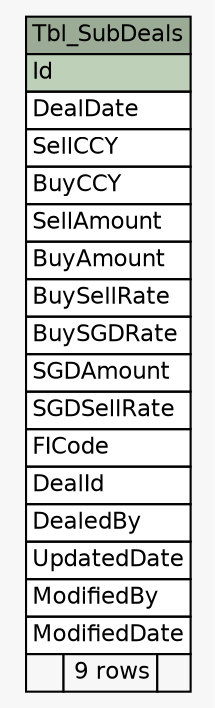 // dot 2.38.0 on Windows 10 10.0
// SchemaSpy rev 590
digraph "Tbl_SubDeals" {
  graph [
    rankdir="RL"
    bgcolor="#f7f7f7"
    nodesep="0.18"
    ranksep="0.46"
    fontname="Helvetica"
    fontsize="11"
  ];
  node [
    fontname="Helvetica"
    fontsize="11"
    shape="plaintext"
  ];
  edge [
    arrowsize="0.8"
  ];
  "Tbl_SubDeals" [
    label=<
    <TABLE BORDER="0" CELLBORDER="1" CELLSPACING="0" BGCOLOR="#ffffff">
      <TR><TD COLSPAN="3" BGCOLOR="#9bab96" ALIGN="CENTER">Tbl_SubDeals</TD></TR>
      <TR><TD PORT="Id" COLSPAN="3" BGCOLOR="#bed1b8" ALIGN="LEFT">Id</TD></TR>
      <TR><TD PORT="DealDate" COLSPAN="3" ALIGN="LEFT">DealDate</TD></TR>
      <TR><TD PORT="SellCCY" COLSPAN="3" ALIGN="LEFT">SellCCY</TD></TR>
      <TR><TD PORT="BuyCCY" COLSPAN="3" ALIGN="LEFT">BuyCCY</TD></TR>
      <TR><TD PORT="SellAmount" COLSPAN="3" ALIGN="LEFT">SellAmount</TD></TR>
      <TR><TD PORT="BuyAmount" COLSPAN="3" ALIGN="LEFT">BuyAmount</TD></TR>
      <TR><TD PORT="BuySellRate" COLSPAN="3" ALIGN="LEFT">BuySellRate</TD></TR>
      <TR><TD PORT="BuySGDRate" COLSPAN="3" ALIGN="LEFT">BuySGDRate</TD></TR>
      <TR><TD PORT="SGDAmount" COLSPAN="3" ALIGN="LEFT">SGDAmount</TD></TR>
      <TR><TD PORT="SGDSellRate" COLSPAN="3" ALIGN="LEFT">SGDSellRate</TD></TR>
      <TR><TD PORT="FICode" COLSPAN="3" ALIGN="LEFT">FICode</TD></TR>
      <TR><TD PORT="DealId" COLSPAN="3" ALIGN="LEFT">DealId</TD></TR>
      <TR><TD PORT="DealedBy" COLSPAN="3" ALIGN="LEFT">DealedBy</TD></TR>
      <TR><TD PORT="UpdatedDate" COLSPAN="3" ALIGN="LEFT">UpdatedDate</TD></TR>
      <TR><TD PORT="ModifiedBy" COLSPAN="3" ALIGN="LEFT">ModifiedBy</TD></TR>
      <TR><TD PORT="ModifiedDate" COLSPAN="3" ALIGN="LEFT">ModifiedDate</TD></TR>
      <TR><TD ALIGN="LEFT" BGCOLOR="#f7f7f7">  </TD><TD ALIGN="RIGHT" BGCOLOR="#f7f7f7">9 rows</TD><TD ALIGN="RIGHT" BGCOLOR="#f7f7f7">  </TD></TR>
    </TABLE>>
    URL="tables/Tbl_SubDeals.html"
    tooltip="Tbl_SubDeals"
  ];
}
